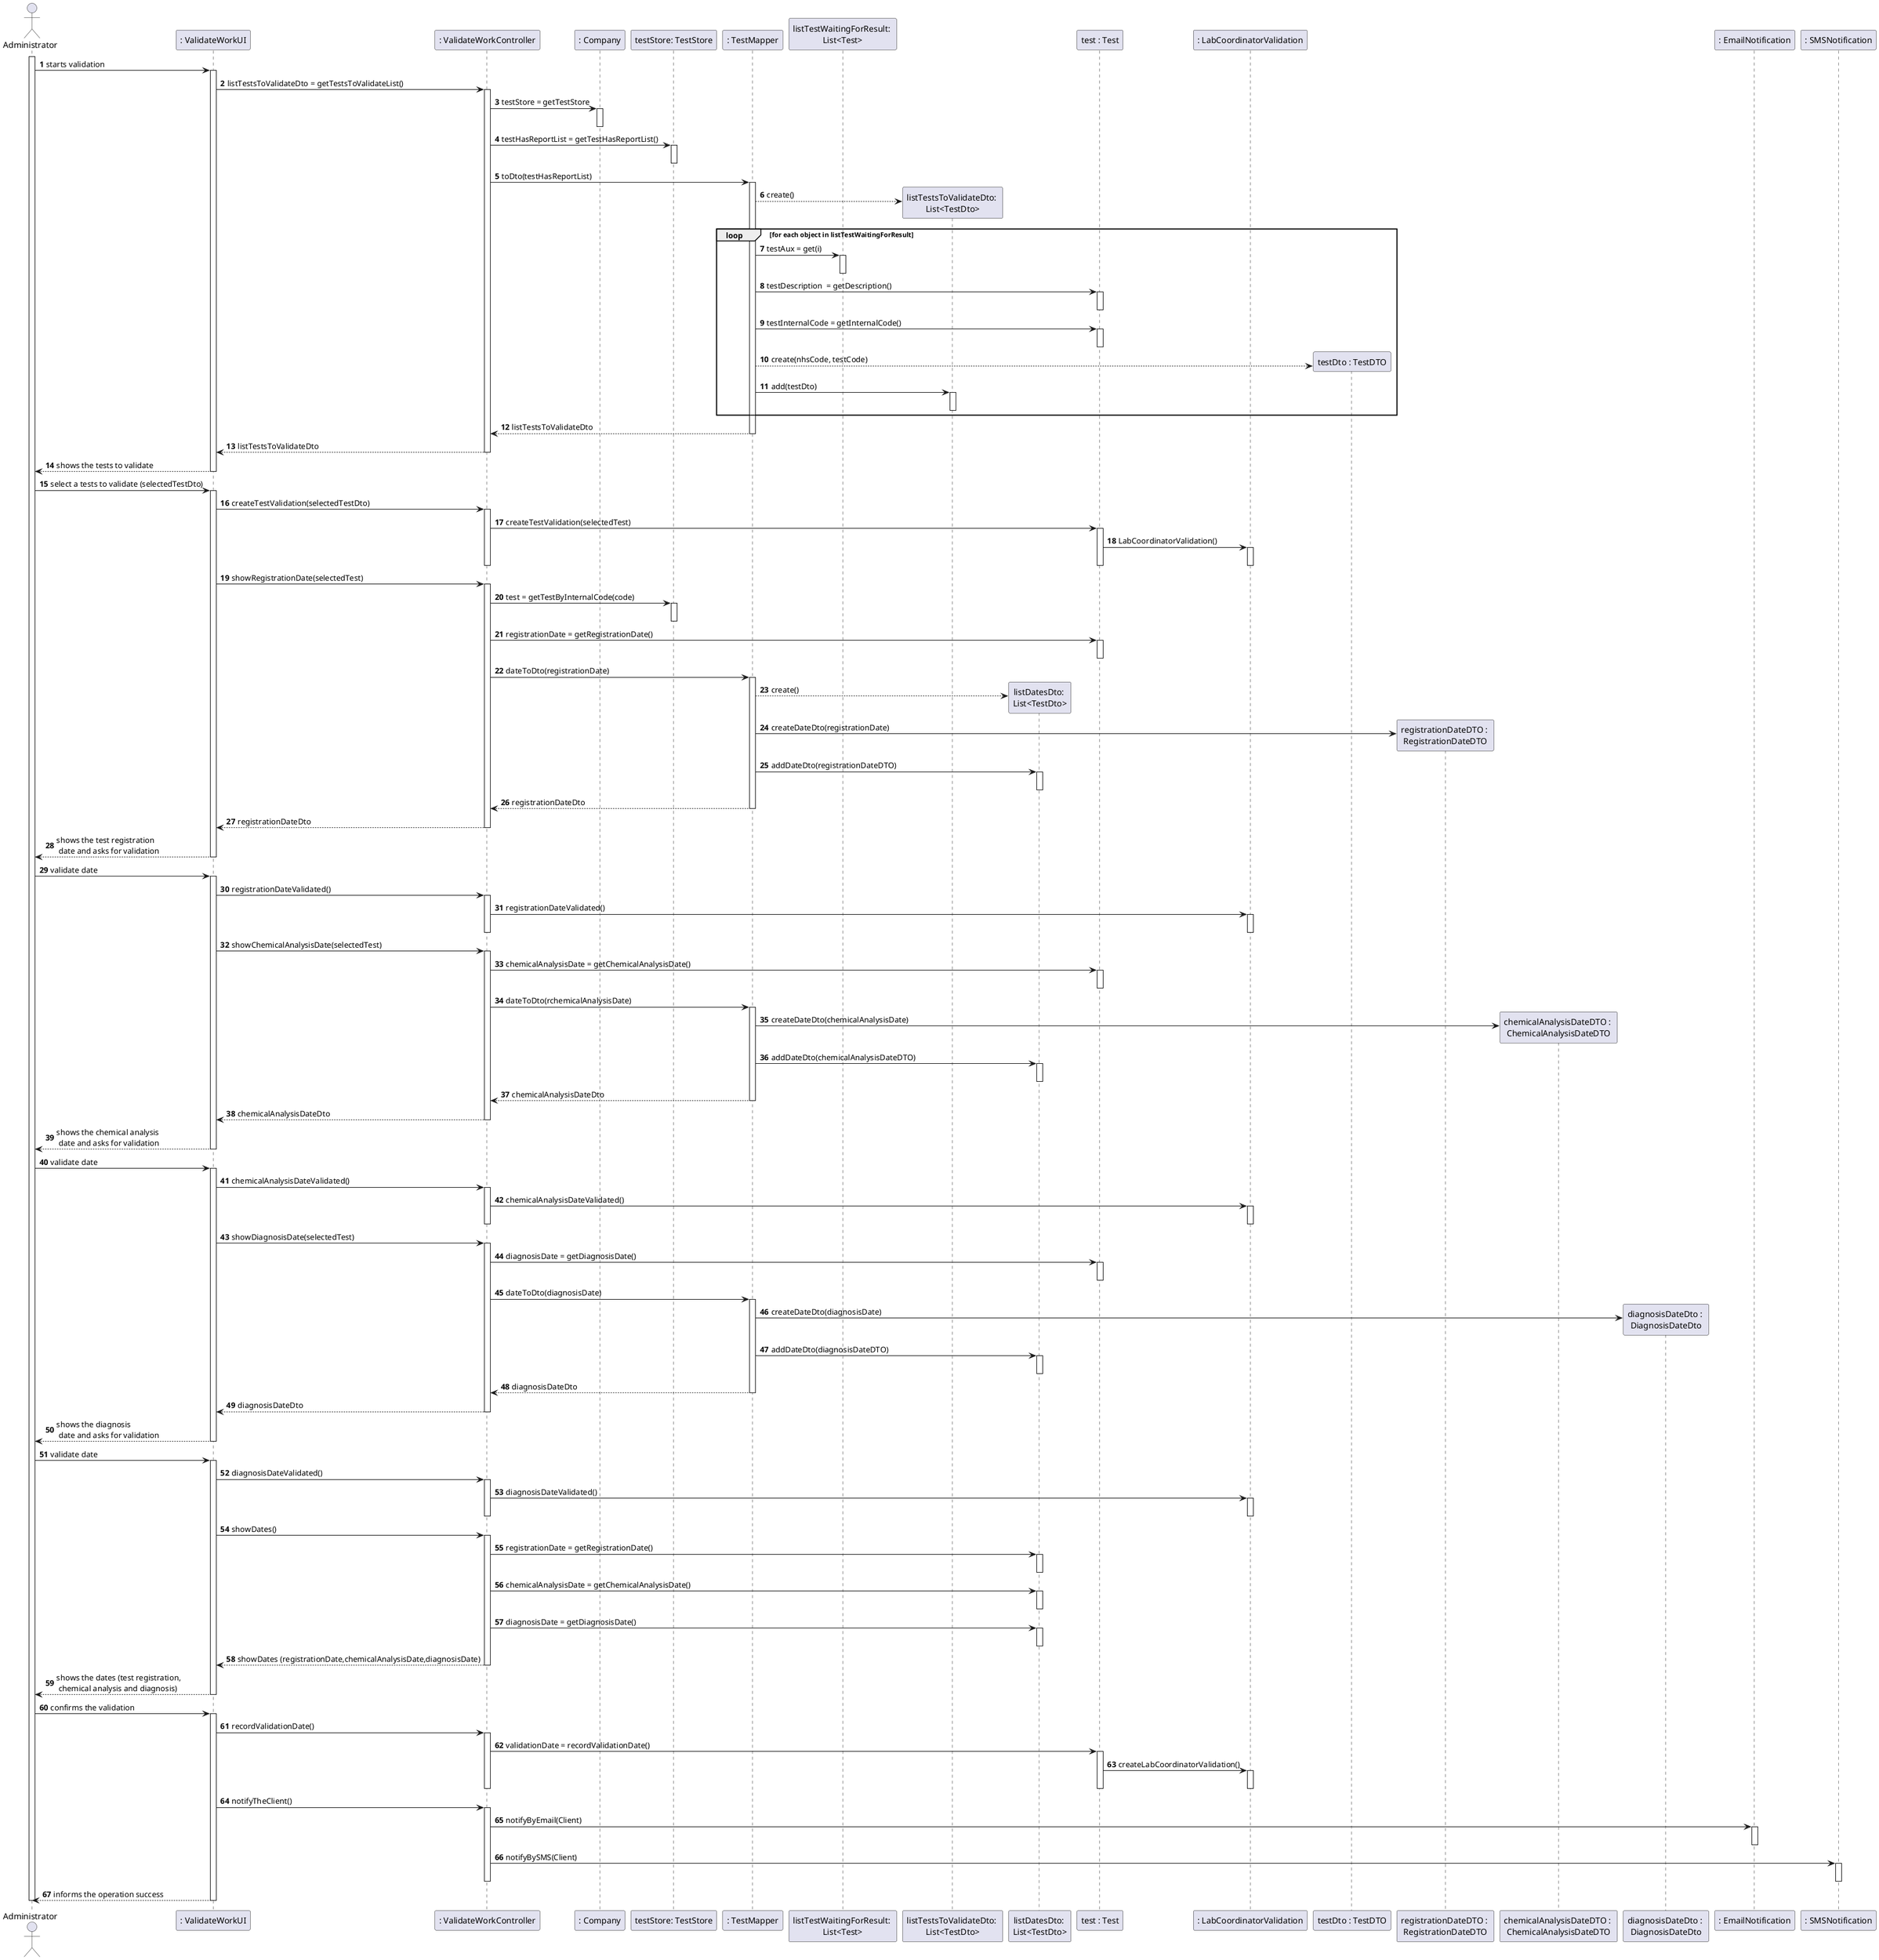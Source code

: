 @startuml
'https://plantuml.com/sequence-diagram

autonumber

actor "Administrator" as ADM

participant ": ValidateWorkUI" as UI
participant ": ValidateWorkController" as CTRL
participant ": Company" as COMP
participant "testStore: TestStore" as TSTORE
participant ": TestMapper" as MAPPER
participant "listTestWaitingForResult: \nList<Test>" as LWFR
participant "listTestsToValidateDto: \nList<TestDto>" as LISTTWFV
participant "listDatesDto: \nList<TestDto>" as LISTDDTO
participant "test : Test" as TEST
participant ": LabCoordinatorValidation" as LCV
participant "testDto : TestDTO" as TESTDTO
participant "registrationDateDTO : \nRegistrationDateDTO" as RDDTO
participant "chemicalAnalysisDateDTO : \nChemicalAnalysisDateDTO" as CADDTO
participant "diagnosisDateDto : \nDiagnosisDateDto" as DDDTO
participant ": EmailNotification" as EMAILNOTF
participant ": SMSNotification" as SMSNOTF

autonumber

activate ADM
ADM -> UI : starts validation
activate UI
UI -> CTRL : listTestsToValidateDto = getTestsToValidateList()
activate CTRL
CTRL -> COMP : testStore = getTestStore
activate COMP
deactivate COMP
CTRL -> TSTORE : testHasReportList = getTestHasReportList()
activate TSTORE
deactivate TSTORE
CTRL -> MAPPER : toDto(testHasReportList)
activate MAPPER
MAPPER --> LISTTWFV** : create()
loop for each object in listTestWaitingForResult
MAPPER -> LWFR : testAux = get(i)
activate LWFR
deactivate LWFR
MAPPER -> TEST : testDescription  = getDescription()
activate TEST
deactivate TEST
MAPPER -> TEST : testInternalCode = getInternalCode()
activate TEST
deactivate TEST
MAPPER --> TESTDTO** : create(nhsCode, testCode)
MAPPER -> LISTTWFV : add(testDto)
activate LISTTWFV
deactivate LISTTWFV
end
MAPPER --> CTRL : listTestsToValidateDto
deactivate MAPPER
CTRL --> UI : listTestsToValidateDto
deactivate CTRL
UI --> ADM : shows the tests to validate
deactivate UI






ADM -> UI:select a tests to validate (selectedTestDto)
activate UI
UI -> CTRL : createTestValidation(selectedTestDto)
activate CTRL
CTRL -> TEST : createTestValidation(selectedTest)
activate TEST
TEST -> LCV : LabCoordinatorValidation()
activate LCV
deactivate LCV
deactivate TEST
deactivate CTRL
UI -> CTRL : showRegistrationDate(selectedTest)
activate CTRL
CTRL -> TSTORE : test = getTestByInternalCode(code)
activate TSTORE
deactivate TSTORE
CTRL -> TEST : registrationDate = getRegistrationDate()
activate TEST
deactivate TEST
CTRL -> MAPPER : dateToDto(registrationDate)
activate MAPPER
MAPPER --> LISTDDTO** : create()
MAPPER -> RDDTO** : createDateDto(registrationDate)
MAPPER -> LISTDDTO : addDateDto(registrationDateDTO)
activate LISTDDTO
deactivate LISTDDTO
MAPPER --> CTRL : registrationDateDto
deactivate MAPPER
CTRL --> UI : registrationDateDto
deactivate CTRL
UI --> ADM : shows the test registration \n date and asks for validation
deactivate UI






ADM -> UI: validate date
activate UI
UI -> CTRL : registrationDateValidated()
activate CTRL
CTRL -> LCV : registrationDateValidated()
activate LCV
deactivate LCV
deactivate CTRL

UI -> CTRL : showChemicalAnalysisDate(selectedTest)
activate CTRL
CTRL -> TEST : chemicalAnalysisDate = getChemicalAnalysisDate()
activate TEST
deactivate TEST
CTRL -> MAPPER : dateToDto(rchemicalAnalysisDate)
activate MAPPER
MAPPER -> CADDTO** : createDateDto(chemicalAnalysisDate)
MAPPER -> LISTDDTO : addDateDto(chemicalAnalysisDateDTO)
activate LISTDDTO
deactivate LISTDDTO
MAPPER --> CTRL : chemicalAnalysisDateDto
deactivate MAPPER
CTRL --> UI : chemicalAnalysisDateDto
deactivate CTRL
UI --> ADM : shows the chemical analysis \n date and asks for validation
deactivate UI






ADM -> UI: validate date
activate UI
UI -> CTRL : chemicalAnalysisDateValidated()
activate CTRL
CTRL -> LCV : chemicalAnalysisDateValidated()
activate LCV
deactivate LCV
deactivate CTRL
UI -> CTRL : showDiagnosisDate(selectedTest)
activate CTRL
CTRL -> TEST : diagnosisDate = getDiagnosisDate()
activate TEST
deactivate TEST
CTRL -> MAPPER : dateToDto(diagnosisDate)
activate MAPPER
MAPPER -> DDDTO** : createDateDto(diagnosisDate)
MAPPER -> LISTDDTO : addDateDto(diagnosisDateDTO)
activate LISTDDTO
deactivate LISTDDTO
MAPPER --> CTRL : diagnosisDateDto
deactivate MAPPER
CTRL --> UI : diagnosisDateDto
deactivate CTRL
UI --> ADM : shows the diagnosis \n date and asks for validation
deactivate UI





ADM -> UI: validate date
activate UI
UI -> CTRL : diagnosisDateValidated()
activate CTRL
CTRL -> LCV : diagnosisDateValidated()
activate LCV
deactivate LCV
deactivate CTRL
UI -> CTRL : showDates()
activate CTRL
CTRL -> LISTDDTO : registrationDate = getRegistrationDate()
activate LISTDDTO
deactivate LISTDDTO
CTRL -> LISTDDTO : chemicalAnalysisDate = getChemicalAnalysisDate()
activate LISTDDTO
deactivate LISTDDTO
CTRL -> LISTDDTO : diagnosisDate = getDiagnosisDate()
activate LISTDDTO
deactivate LISTDDTO
CTRL --> UI : showDates (registrationDate,chemicalAnalysisDate,diagnosisDate)
deactivate CTRL
UI --> ADM : shows the dates (test registration, \n chemical analysis and diagnosis)
deactivate UI






ADM -> UI: confirms the validation
activate UI
UI -> CTRL : recordValidationDate()
activate CTRL
CTRL -> TEST : validationDate = recordValidationDate()
activate TEST
TEST -> LCV : createLabCoordinatorValidation()
activate LCV
deactivate LCV
deactivate TEST
deactivate CTRL
UI -> CTRL : notifyTheClient()
activate CTRL
CTRL -> EMAILNOTF : notifyByEmail(Client)
activate EMAILNOTF
deactivate EMAILNOTF
CTRL -> SMSNOTF : notifyBySMS(Client)
activate SMSNOTF
deactivate SMSNOTF
deactivate CTRL
UI --> ADM : informs the operation success
deactivate UI
deactivate ADM



@enduml